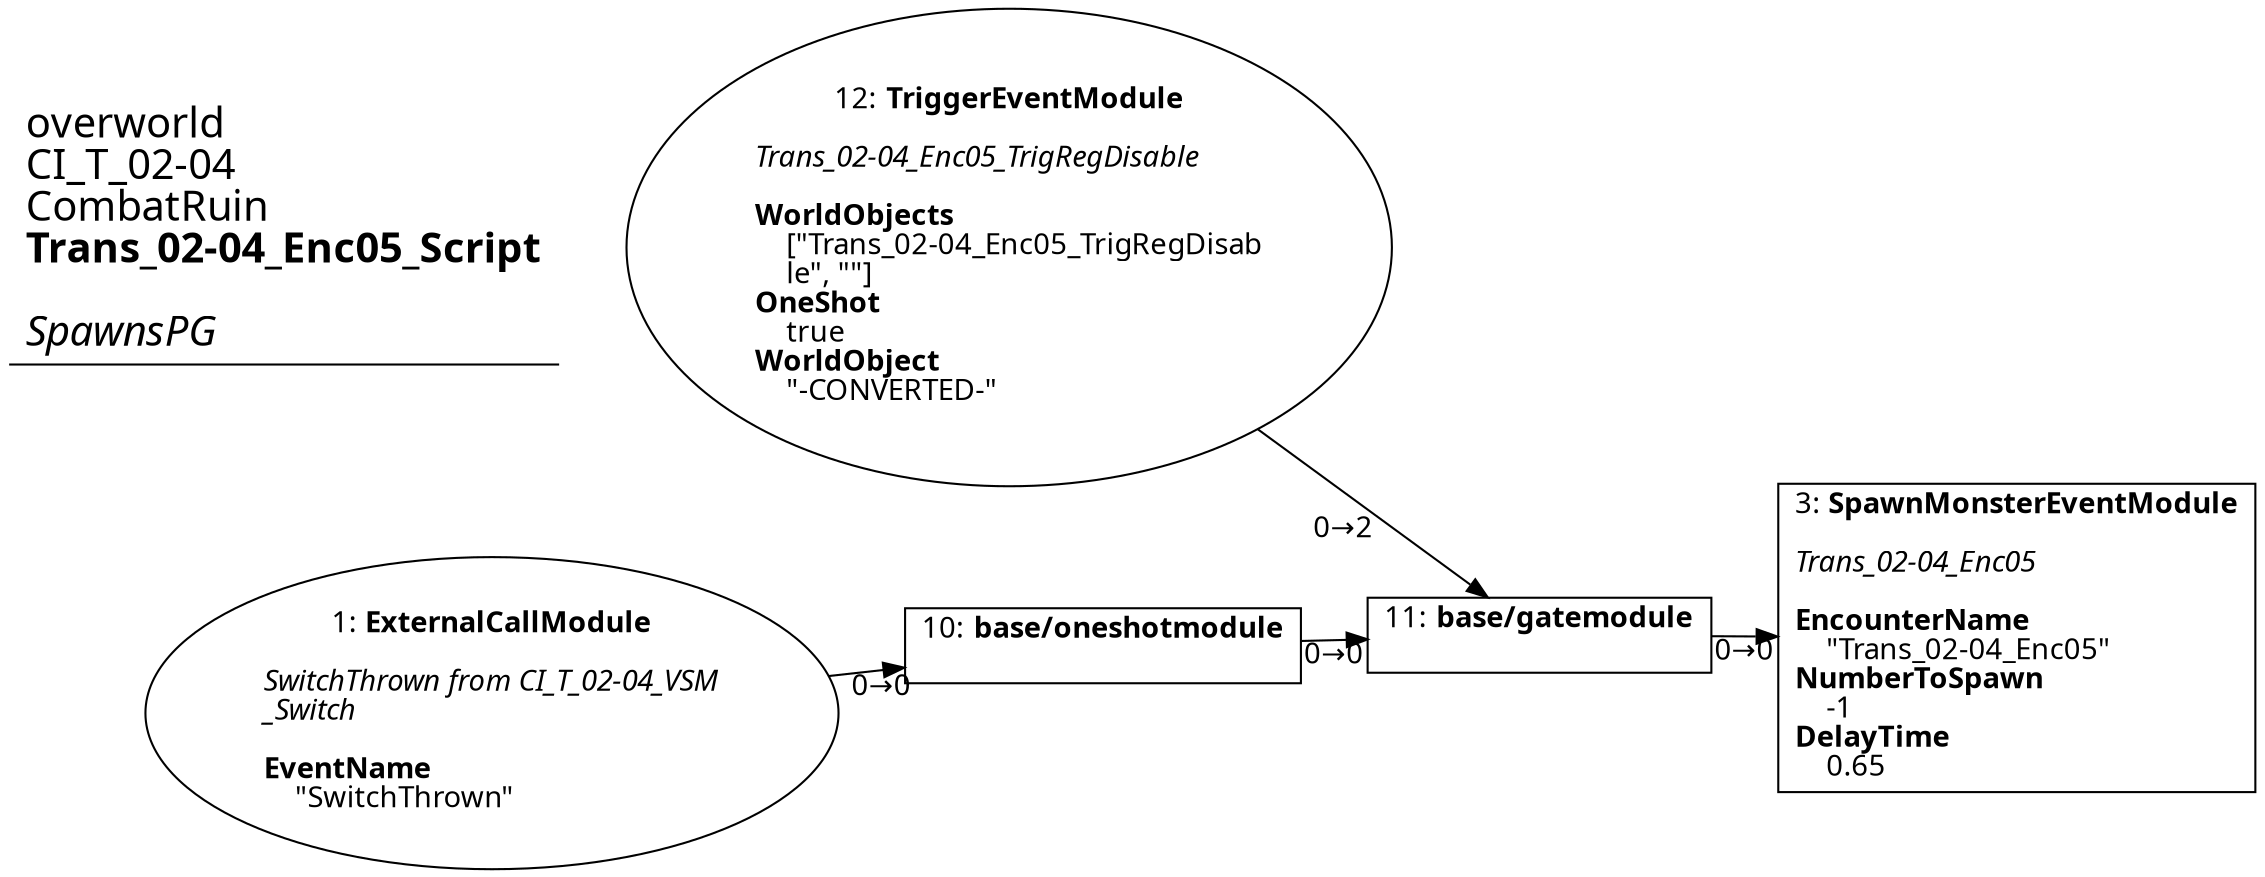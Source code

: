 digraph {
    layout = fdp;
    overlap = prism;
    sep = "+16";
    splines = spline;

    node [ shape = box ];

    graph [ fontname = "Segoe UI" ];
    node [ fontname = "Segoe UI" ];
    edge [ fontname = "Segoe UI" ];

    1 [ label = <1: <b>ExternalCallModule</b><br/><br/><i>SwitchThrown from CI_T_02-04_VSM<br align="left"/>_Switch<br align="left"/></i><br align="left"/><b>EventName</b><br align="left"/>    &quot;SwitchThrown&quot;<br align="left"/>> ];
    1 [ shape = oval ]
    1 [ pos = "0.666,-0.079!" ];
    1 -> 10 [ label = "0→0" ];

    3 [ label = <3: <b>SpawnMonsterEventModule</b><br/><br/><i>Trans_02-04_Enc05<br align="left"/></i><br align="left"/><b>EncounterName</b><br align="left"/>    &quot;Trans_02-04_Enc05&quot;<br align="left"/><b>NumberToSpawn</b><br align="left"/>    -1<br align="left"/><b>DelayTime</b><br align="left"/>    0.65<br align="left"/>> ];
    3 [ pos = "1.2080001,-0.079!" ];

    10 [ label = <10: <b>base/oneshotmodule</b><br/><br/>> ];
    10 [ pos = "0.89000005,-0.079!" ];
    10 -> 11 [ label = "0→0" ];

    11 [ label = <11: <b>base/gatemodule</b><br/><br/>> ];
    11 [ pos = "1.046,-0.079!" ];
    11 -> 3 [ label = "0→0" ];

    12 [ label = <12: <b>TriggerEventModule</b><br/><br/><i>Trans_02-04_Enc05_TrigRegDisable<br align="left"/></i><br align="left"/><b>WorldObjects</b><br align="left"/>    [&quot;Trans_02-04_Enc05_TrigRegDisab<br align="left"/>    le&quot;, &quot;&quot;]<br align="left"/><b>OneShot</b><br align="left"/>    true<br align="left"/><b>WorldObject</b><br align="left"/>    &quot;-CONVERTED-&quot;<br align="left"/>> ];
    12 [ shape = oval ]
    12 [ pos = "0.726,0.136!" ];
    12 -> 11 [ label = "0→2" ];

    title [ pos = "0.665,0.13700001!" ];
    title [ shape = underline ];
    title [ label = <<font point-size="20">overworld<br align="left"/>CI_T_02-04<br align="left"/>CombatRuin<br align="left"/><b>Trans_02-04_Enc05_Script</b><br align="left"/><br/><i>SpawnsPG</i><br align="left"/></font>> ];
}
